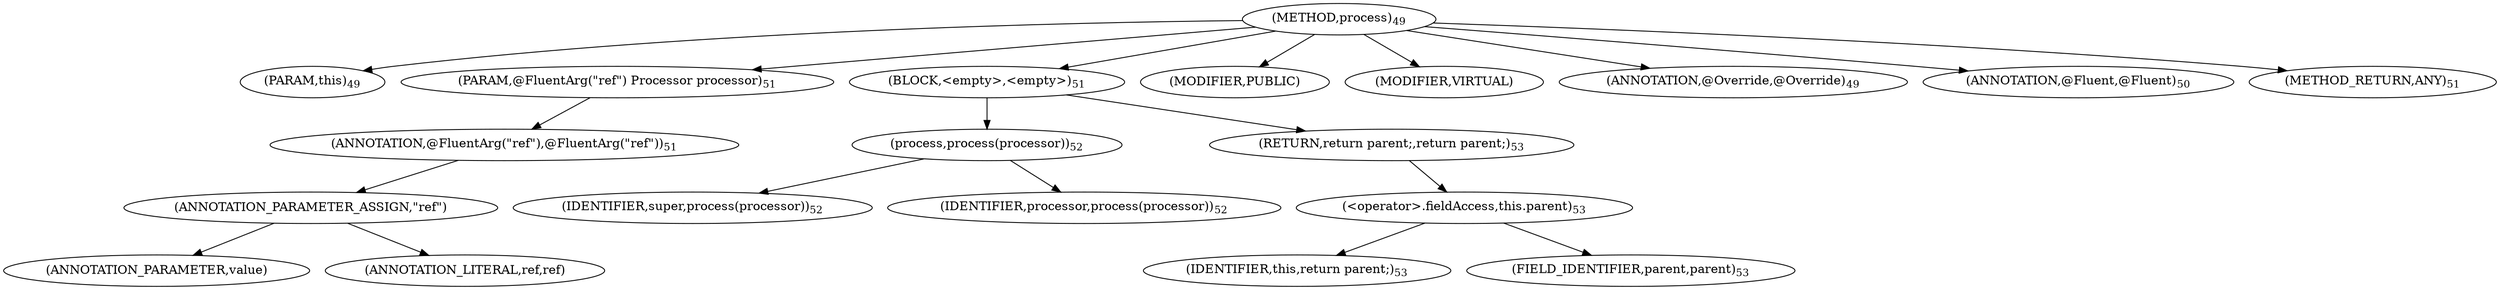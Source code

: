 digraph "process" {  
"66" [label = <(METHOD,process)<SUB>49</SUB>> ]
"67" [label = <(PARAM,this)<SUB>49</SUB>> ]
"68" [label = <(PARAM,@FluentArg(&quot;ref&quot;) Processor processor)<SUB>51</SUB>> ]
"69" [label = <(ANNOTATION,@FluentArg(&quot;ref&quot;),@FluentArg(&quot;ref&quot;))<SUB>51</SUB>> ]
"70" [label = <(ANNOTATION_PARAMETER_ASSIGN,&quot;ref&quot;)> ]
"71" [label = <(ANNOTATION_PARAMETER,value)> ]
"72" [label = <(ANNOTATION_LITERAL,ref,ref)> ]
"73" [label = <(BLOCK,&lt;empty&gt;,&lt;empty&gt;)<SUB>51</SUB>> ]
"74" [label = <(process,process(processor))<SUB>52</SUB>> ]
"75" [label = <(IDENTIFIER,super,process(processor))<SUB>52</SUB>> ]
"76" [label = <(IDENTIFIER,processor,process(processor))<SUB>52</SUB>> ]
"77" [label = <(RETURN,return parent;,return parent;)<SUB>53</SUB>> ]
"78" [label = <(&lt;operator&gt;.fieldAccess,this.parent)<SUB>53</SUB>> ]
"79" [label = <(IDENTIFIER,this,return parent;)<SUB>53</SUB>> ]
"80" [label = <(FIELD_IDENTIFIER,parent,parent)<SUB>53</SUB>> ]
"81" [label = <(MODIFIER,PUBLIC)> ]
"82" [label = <(MODIFIER,VIRTUAL)> ]
"83" [label = <(ANNOTATION,@Override,@Override)<SUB>49</SUB>> ]
"84" [label = <(ANNOTATION,@Fluent,@Fluent)<SUB>50</SUB>> ]
"85" [label = <(METHOD_RETURN,ANY)<SUB>51</SUB>> ]
  "66" -> "67" 
  "66" -> "68" 
  "66" -> "73" 
  "66" -> "81" 
  "66" -> "82" 
  "66" -> "83" 
  "66" -> "84" 
  "66" -> "85" 
  "68" -> "69" 
  "69" -> "70" 
  "70" -> "71" 
  "70" -> "72" 
  "73" -> "74" 
  "73" -> "77" 
  "74" -> "75" 
  "74" -> "76" 
  "77" -> "78" 
  "78" -> "79" 
  "78" -> "80" 
}
